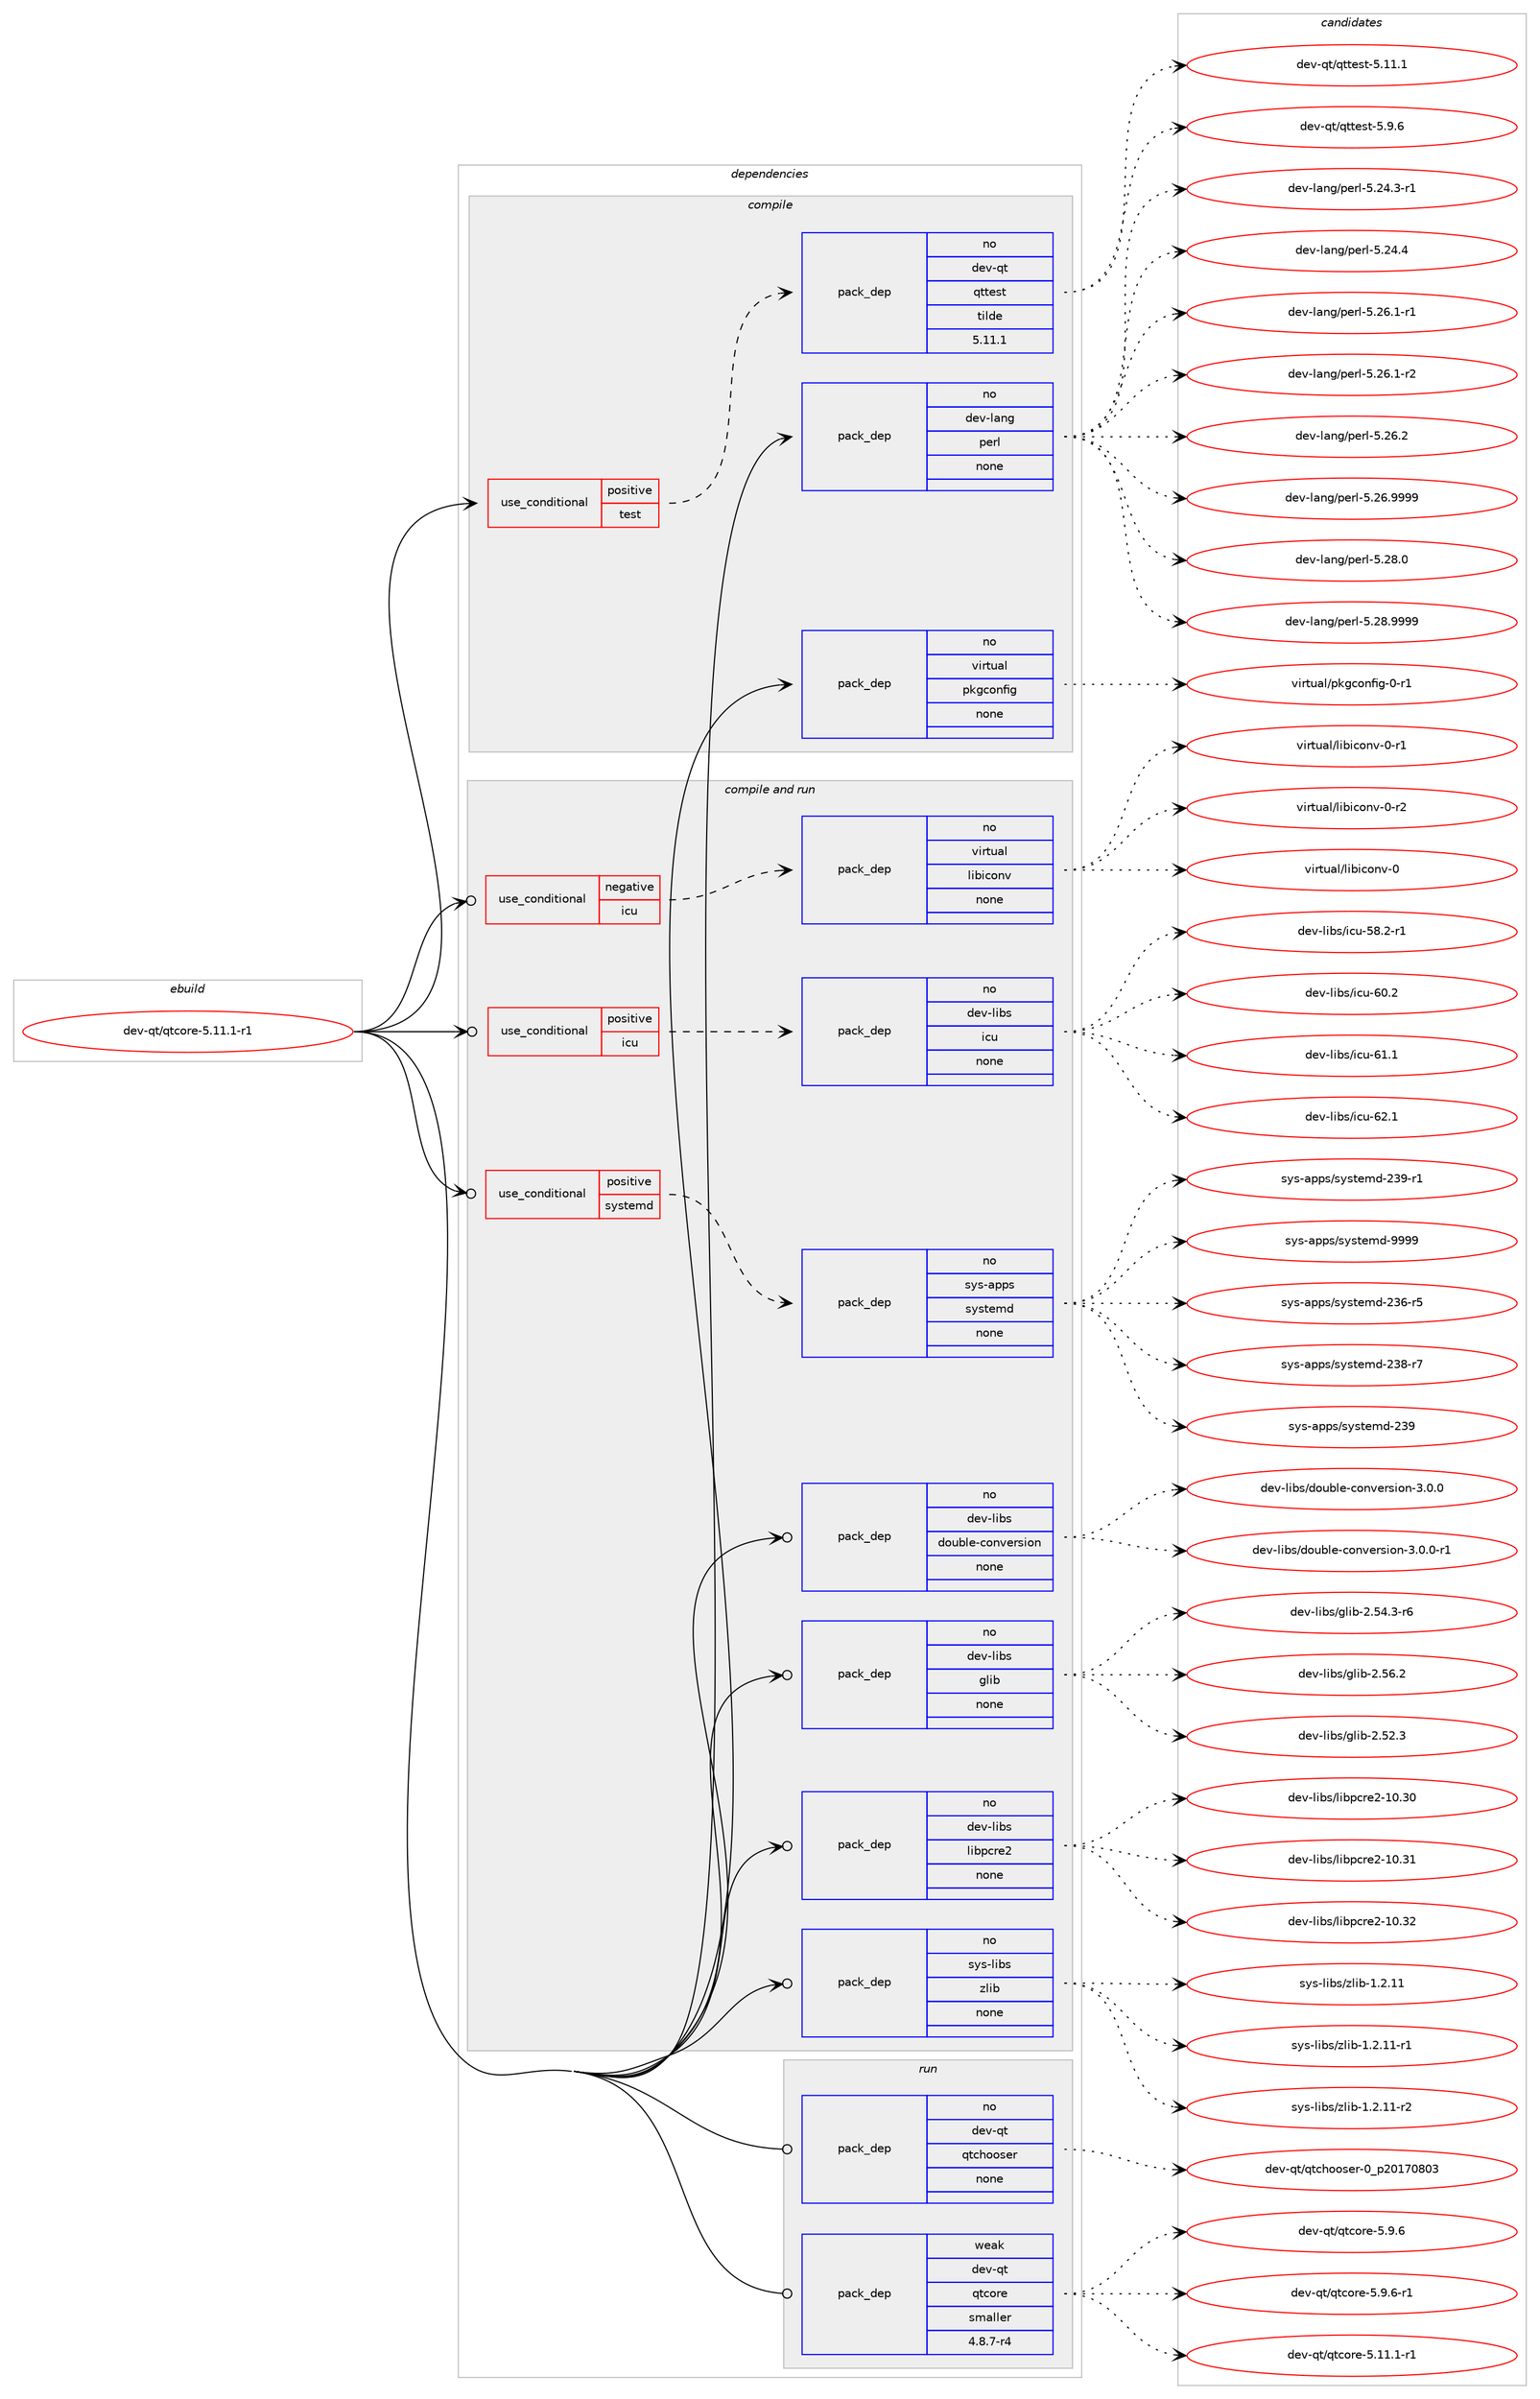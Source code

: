 digraph prolog {

# *************
# Graph options
# *************

newrank=true;
concentrate=true;
compound=true;
graph [rankdir=LR,fontname=Helvetica,fontsize=10,ranksep=1.5];#, ranksep=2.5, nodesep=0.2];
edge  [arrowhead=vee];
node  [fontname=Helvetica,fontsize=10];

# **********
# The ebuild
# **********

subgraph cluster_leftcol {
color=gray;
rank=same;
label=<<i>ebuild</i>>;
id [label="dev-qt/qtcore-5.11.1-r1", color=red, width=4, href="../dev-qt/qtcore-5.11.1-r1.svg"];
}

# ****************
# The dependencies
# ****************

subgraph cluster_midcol {
color=gray;
label=<<i>dependencies</i>>;
subgraph cluster_compile {
fillcolor="#eeeeee";
style=filled;
label=<<i>compile</i>>;
subgraph cond1224 {
dependency5401 [label=<<TABLE BORDER="0" CELLBORDER="1" CELLSPACING="0" CELLPADDING="4"><TR><TD ROWSPAN="3" CELLPADDING="10">use_conditional</TD></TR><TR><TD>positive</TD></TR><TR><TD>test</TD></TR></TABLE>>, shape=none, color=red];
subgraph pack4052 {
dependency5402 [label=<<TABLE BORDER="0" CELLBORDER="1" CELLSPACING="0" CELLPADDING="4" WIDTH="220"><TR><TD ROWSPAN="6" CELLPADDING="30">pack_dep</TD></TR><TR><TD WIDTH="110">no</TD></TR><TR><TD>dev-qt</TD></TR><TR><TD>qttest</TD></TR><TR><TD>tilde</TD></TR><TR><TD>5.11.1</TD></TR></TABLE>>, shape=none, color=blue];
}
dependency5401:e -> dependency5402:w [weight=20,style="dashed",arrowhead="vee"];
}
id:e -> dependency5401:w [weight=20,style="solid",arrowhead="vee"];
subgraph pack4053 {
dependency5403 [label=<<TABLE BORDER="0" CELLBORDER="1" CELLSPACING="0" CELLPADDING="4" WIDTH="220"><TR><TD ROWSPAN="6" CELLPADDING="30">pack_dep</TD></TR><TR><TD WIDTH="110">no</TD></TR><TR><TD>dev-lang</TD></TR><TR><TD>perl</TD></TR><TR><TD>none</TD></TR><TR><TD></TD></TR></TABLE>>, shape=none, color=blue];
}
id:e -> dependency5403:w [weight=20,style="solid",arrowhead="vee"];
subgraph pack4054 {
dependency5404 [label=<<TABLE BORDER="0" CELLBORDER="1" CELLSPACING="0" CELLPADDING="4" WIDTH="220"><TR><TD ROWSPAN="6" CELLPADDING="30">pack_dep</TD></TR><TR><TD WIDTH="110">no</TD></TR><TR><TD>virtual</TD></TR><TR><TD>pkgconfig</TD></TR><TR><TD>none</TD></TR><TR><TD></TD></TR></TABLE>>, shape=none, color=blue];
}
id:e -> dependency5404:w [weight=20,style="solid",arrowhead="vee"];
}
subgraph cluster_compileandrun {
fillcolor="#eeeeee";
style=filled;
label=<<i>compile and run</i>>;
subgraph cond1225 {
dependency5405 [label=<<TABLE BORDER="0" CELLBORDER="1" CELLSPACING="0" CELLPADDING="4"><TR><TD ROWSPAN="3" CELLPADDING="10">use_conditional</TD></TR><TR><TD>negative</TD></TR><TR><TD>icu</TD></TR></TABLE>>, shape=none, color=red];
subgraph pack4055 {
dependency5406 [label=<<TABLE BORDER="0" CELLBORDER="1" CELLSPACING="0" CELLPADDING="4" WIDTH="220"><TR><TD ROWSPAN="6" CELLPADDING="30">pack_dep</TD></TR><TR><TD WIDTH="110">no</TD></TR><TR><TD>virtual</TD></TR><TR><TD>libiconv</TD></TR><TR><TD>none</TD></TR><TR><TD></TD></TR></TABLE>>, shape=none, color=blue];
}
dependency5405:e -> dependency5406:w [weight=20,style="dashed",arrowhead="vee"];
}
id:e -> dependency5405:w [weight=20,style="solid",arrowhead="odotvee"];
subgraph cond1226 {
dependency5407 [label=<<TABLE BORDER="0" CELLBORDER="1" CELLSPACING="0" CELLPADDING="4"><TR><TD ROWSPAN="3" CELLPADDING="10">use_conditional</TD></TR><TR><TD>positive</TD></TR><TR><TD>icu</TD></TR></TABLE>>, shape=none, color=red];
subgraph pack4056 {
dependency5408 [label=<<TABLE BORDER="0" CELLBORDER="1" CELLSPACING="0" CELLPADDING="4" WIDTH="220"><TR><TD ROWSPAN="6" CELLPADDING="30">pack_dep</TD></TR><TR><TD WIDTH="110">no</TD></TR><TR><TD>dev-libs</TD></TR><TR><TD>icu</TD></TR><TR><TD>none</TD></TR><TR><TD></TD></TR></TABLE>>, shape=none, color=blue];
}
dependency5407:e -> dependency5408:w [weight=20,style="dashed",arrowhead="vee"];
}
id:e -> dependency5407:w [weight=20,style="solid",arrowhead="odotvee"];
subgraph cond1227 {
dependency5409 [label=<<TABLE BORDER="0" CELLBORDER="1" CELLSPACING="0" CELLPADDING="4"><TR><TD ROWSPAN="3" CELLPADDING="10">use_conditional</TD></TR><TR><TD>positive</TD></TR><TR><TD>systemd</TD></TR></TABLE>>, shape=none, color=red];
subgraph pack4057 {
dependency5410 [label=<<TABLE BORDER="0" CELLBORDER="1" CELLSPACING="0" CELLPADDING="4" WIDTH="220"><TR><TD ROWSPAN="6" CELLPADDING="30">pack_dep</TD></TR><TR><TD WIDTH="110">no</TD></TR><TR><TD>sys-apps</TD></TR><TR><TD>systemd</TD></TR><TR><TD>none</TD></TR><TR><TD></TD></TR></TABLE>>, shape=none, color=blue];
}
dependency5409:e -> dependency5410:w [weight=20,style="dashed",arrowhead="vee"];
}
id:e -> dependency5409:w [weight=20,style="solid",arrowhead="odotvee"];
subgraph pack4058 {
dependency5411 [label=<<TABLE BORDER="0" CELLBORDER="1" CELLSPACING="0" CELLPADDING="4" WIDTH="220"><TR><TD ROWSPAN="6" CELLPADDING="30">pack_dep</TD></TR><TR><TD WIDTH="110">no</TD></TR><TR><TD>dev-libs</TD></TR><TR><TD>double-conversion</TD></TR><TR><TD>none</TD></TR><TR><TD></TD></TR></TABLE>>, shape=none, color=blue];
}
id:e -> dependency5411:w [weight=20,style="solid",arrowhead="odotvee"];
subgraph pack4059 {
dependency5412 [label=<<TABLE BORDER="0" CELLBORDER="1" CELLSPACING="0" CELLPADDING="4" WIDTH="220"><TR><TD ROWSPAN="6" CELLPADDING="30">pack_dep</TD></TR><TR><TD WIDTH="110">no</TD></TR><TR><TD>dev-libs</TD></TR><TR><TD>glib</TD></TR><TR><TD>none</TD></TR><TR><TD></TD></TR></TABLE>>, shape=none, color=blue];
}
id:e -> dependency5412:w [weight=20,style="solid",arrowhead="odotvee"];
subgraph pack4060 {
dependency5413 [label=<<TABLE BORDER="0" CELLBORDER="1" CELLSPACING="0" CELLPADDING="4" WIDTH="220"><TR><TD ROWSPAN="6" CELLPADDING="30">pack_dep</TD></TR><TR><TD WIDTH="110">no</TD></TR><TR><TD>dev-libs</TD></TR><TR><TD>libpcre2</TD></TR><TR><TD>none</TD></TR><TR><TD></TD></TR></TABLE>>, shape=none, color=blue];
}
id:e -> dependency5413:w [weight=20,style="solid",arrowhead="odotvee"];
subgraph pack4061 {
dependency5414 [label=<<TABLE BORDER="0" CELLBORDER="1" CELLSPACING="0" CELLPADDING="4" WIDTH="220"><TR><TD ROWSPAN="6" CELLPADDING="30">pack_dep</TD></TR><TR><TD WIDTH="110">no</TD></TR><TR><TD>sys-libs</TD></TR><TR><TD>zlib</TD></TR><TR><TD>none</TD></TR><TR><TD></TD></TR></TABLE>>, shape=none, color=blue];
}
id:e -> dependency5414:w [weight=20,style="solid",arrowhead="odotvee"];
}
subgraph cluster_run {
fillcolor="#eeeeee";
style=filled;
label=<<i>run</i>>;
subgraph pack4062 {
dependency5415 [label=<<TABLE BORDER="0" CELLBORDER="1" CELLSPACING="0" CELLPADDING="4" WIDTH="220"><TR><TD ROWSPAN="6" CELLPADDING="30">pack_dep</TD></TR><TR><TD WIDTH="110">no</TD></TR><TR><TD>dev-qt</TD></TR><TR><TD>qtchooser</TD></TR><TR><TD>none</TD></TR><TR><TD></TD></TR></TABLE>>, shape=none, color=blue];
}
id:e -> dependency5415:w [weight=20,style="solid",arrowhead="odot"];
subgraph pack4063 {
dependency5416 [label=<<TABLE BORDER="0" CELLBORDER="1" CELLSPACING="0" CELLPADDING="4" WIDTH="220"><TR><TD ROWSPAN="6" CELLPADDING="30">pack_dep</TD></TR><TR><TD WIDTH="110">weak</TD></TR><TR><TD>dev-qt</TD></TR><TR><TD>qtcore</TD></TR><TR><TD>smaller</TD></TR><TR><TD>4.8.7-r4</TD></TR></TABLE>>, shape=none, color=blue];
}
id:e -> dependency5416:w [weight=20,style="solid",arrowhead="odot"];
}
}

# **************
# The candidates
# **************

subgraph cluster_choices {
rank=same;
color=gray;
label=<<i>candidates</i>>;

subgraph choice4052 {
color=black;
nodesep=1;
choice100101118451131164711311611610111511645534649494649 [label="dev-qt/qttest-5.11.1", color=red, width=4,href="../dev-qt/qttest-5.11.1.svg"];
choice1001011184511311647113116116101115116455346574654 [label="dev-qt/qttest-5.9.6", color=red, width=4,href="../dev-qt/qttest-5.9.6.svg"];
dependency5402:e -> choice100101118451131164711311611610111511645534649494649:w [style=dotted,weight="100"];
dependency5402:e -> choice1001011184511311647113116116101115116455346574654:w [style=dotted,weight="100"];
}
subgraph choice4053 {
color=black;
nodesep=1;
choice100101118451089711010347112101114108455346505246514511449 [label="dev-lang/perl-5.24.3-r1", color=red, width=4,href="../dev-lang/perl-5.24.3-r1.svg"];
choice10010111845108971101034711210111410845534650524652 [label="dev-lang/perl-5.24.4", color=red, width=4,href="../dev-lang/perl-5.24.4.svg"];
choice100101118451089711010347112101114108455346505446494511449 [label="dev-lang/perl-5.26.1-r1", color=red, width=4,href="../dev-lang/perl-5.26.1-r1.svg"];
choice100101118451089711010347112101114108455346505446494511450 [label="dev-lang/perl-5.26.1-r2", color=red, width=4,href="../dev-lang/perl-5.26.1-r2.svg"];
choice10010111845108971101034711210111410845534650544650 [label="dev-lang/perl-5.26.2", color=red, width=4,href="../dev-lang/perl-5.26.2.svg"];
choice10010111845108971101034711210111410845534650544657575757 [label="dev-lang/perl-5.26.9999", color=red, width=4,href="../dev-lang/perl-5.26.9999.svg"];
choice10010111845108971101034711210111410845534650564648 [label="dev-lang/perl-5.28.0", color=red, width=4,href="../dev-lang/perl-5.28.0.svg"];
choice10010111845108971101034711210111410845534650564657575757 [label="dev-lang/perl-5.28.9999", color=red, width=4,href="../dev-lang/perl-5.28.9999.svg"];
dependency5403:e -> choice100101118451089711010347112101114108455346505246514511449:w [style=dotted,weight="100"];
dependency5403:e -> choice10010111845108971101034711210111410845534650524652:w [style=dotted,weight="100"];
dependency5403:e -> choice100101118451089711010347112101114108455346505446494511449:w [style=dotted,weight="100"];
dependency5403:e -> choice100101118451089711010347112101114108455346505446494511450:w [style=dotted,weight="100"];
dependency5403:e -> choice10010111845108971101034711210111410845534650544650:w [style=dotted,weight="100"];
dependency5403:e -> choice10010111845108971101034711210111410845534650544657575757:w [style=dotted,weight="100"];
dependency5403:e -> choice10010111845108971101034711210111410845534650564648:w [style=dotted,weight="100"];
dependency5403:e -> choice10010111845108971101034711210111410845534650564657575757:w [style=dotted,weight="100"];
}
subgraph choice4054 {
color=black;
nodesep=1;
choice11810511411611797108471121071039911111010210510345484511449 [label="virtual/pkgconfig-0-r1", color=red, width=4,href="../virtual/pkgconfig-0-r1.svg"];
dependency5404:e -> choice11810511411611797108471121071039911111010210510345484511449:w [style=dotted,weight="100"];
}
subgraph choice4055 {
color=black;
nodesep=1;
choice118105114116117971084710810598105991111101184548 [label="virtual/libiconv-0", color=red, width=4,href="../virtual/libiconv-0.svg"];
choice1181051141161179710847108105981059911111011845484511449 [label="virtual/libiconv-0-r1", color=red, width=4,href="../virtual/libiconv-0-r1.svg"];
choice1181051141161179710847108105981059911111011845484511450 [label="virtual/libiconv-0-r2", color=red, width=4,href="../virtual/libiconv-0-r2.svg"];
dependency5406:e -> choice118105114116117971084710810598105991111101184548:w [style=dotted,weight="100"];
dependency5406:e -> choice1181051141161179710847108105981059911111011845484511449:w [style=dotted,weight="100"];
dependency5406:e -> choice1181051141161179710847108105981059911111011845484511450:w [style=dotted,weight="100"];
}
subgraph choice4056 {
color=black;
nodesep=1;
choice1001011184510810598115471059911745535646504511449 [label="dev-libs/icu-58.2-r1", color=red, width=4,href="../dev-libs/icu-58.2-r1.svg"];
choice100101118451081059811547105991174554484650 [label="dev-libs/icu-60.2", color=red, width=4,href="../dev-libs/icu-60.2.svg"];
choice100101118451081059811547105991174554494649 [label="dev-libs/icu-61.1", color=red, width=4,href="../dev-libs/icu-61.1.svg"];
choice100101118451081059811547105991174554504649 [label="dev-libs/icu-62.1", color=red, width=4,href="../dev-libs/icu-62.1.svg"];
dependency5408:e -> choice1001011184510810598115471059911745535646504511449:w [style=dotted,weight="100"];
dependency5408:e -> choice100101118451081059811547105991174554484650:w [style=dotted,weight="100"];
dependency5408:e -> choice100101118451081059811547105991174554494649:w [style=dotted,weight="100"];
dependency5408:e -> choice100101118451081059811547105991174554504649:w [style=dotted,weight="100"];
}
subgraph choice4057 {
color=black;
nodesep=1;
choice115121115459711211211547115121115116101109100455051544511453 [label="sys-apps/systemd-236-r5", color=red, width=4,href="../sys-apps/systemd-236-r5.svg"];
choice115121115459711211211547115121115116101109100455051564511455 [label="sys-apps/systemd-238-r7", color=red, width=4,href="../sys-apps/systemd-238-r7.svg"];
choice11512111545971121121154711512111511610110910045505157 [label="sys-apps/systemd-239", color=red, width=4,href="../sys-apps/systemd-239.svg"];
choice115121115459711211211547115121115116101109100455051574511449 [label="sys-apps/systemd-239-r1", color=red, width=4,href="../sys-apps/systemd-239-r1.svg"];
choice1151211154597112112115471151211151161011091004557575757 [label="sys-apps/systemd-9999", color=red, width=4,href="../sys-apps/systemd-9999.svg"];
dependency5410:e -> choice115121115459711211211547115121115116101109100455051544511453:w [style=dotted,weight="100"];
dependency5410:e -> choice115121115459711211211547115121115116101109100455051564511455:w [style=dotted,weight="100"];
dependency5410:e -> choice11512111545971121121154711512111511610110910045505157:w [style=dotted,weight="100"];
dependency5410:e -> choice115121115459711211211547115121115116101109100455051574511449:w [style=dotted,weight="100"];
dependency5410:e -> choice1151211154597112112115471151211151161011091004557575757:w [style=dotted,weight="100"];
}
subgraph choice4058 {
color=black;
nodesep=1;
choice100101118451081059811547100111117981081014599111110118101114115105111110455146484648 [label="dev-libs/double-conversion-3.0.0", color=red, width=4,href="../dev-libs/double-conversion-3.0.0.svg"];
choice1001011184510810598115471001111179810810145991111101181011141151051111104551464846484511449 [label="dev-libs/double-conversion-3.0.0-r1", color=red, width=4,href="../dev-libs/double-conversion-3.0.0-r1.svg"];
dependency5411:e -> choice100101118451081059811547100111117981081014599111110118101114115105111110455146484648:w [style=dotted,weight="100"];
dependency5411:e -> choice1001011184510810598115471001111179810810145991111101181011141151051111104551464846484511449:w [style=dotted,weight="100"];
}
subgraph choice4059 {
color=black;
nodesep=1;
choice1001011184510810598115471031081059845504653504651 [label="dev-libs/glib-2.52.3", color=red, width=4,href="../dev-libs/glib-2.52.3.svg"];
choice10010111845108105981154710310810598455046535246514511454 [label="dev-libs/glib-2.54.3-r6", color=red, width=4,href="../dev-libs/glib-2.54.3-r6.svg"];
choice1001011184510810598115471031081059845504653544650 [label="dev-libs/glib-2.56.2", color=red, width=4,href="../dev-libs/glib-2.56.2.svg"];
dependency5412:e -> choice1001011184510810598115471031081059845504653504651:w [style=dotted,weight="100"];
dependency5412:e -> choice10010111845108105981154710310810598455046535246514511454:w [style=dotted,weight="100"];
dependency5412:e -> choice1001011184510810598115471031081059845504653544650:w [style=dotted,weight="100"];
}
subgraph choice4060 {
color=black;
nodesep=1;
choice100101118451081059811547108105981129911410150454948465148 [label="dev-libs/libpcre2-10.30", color=red, width=4,href="../dev-libs/libpcre2-10.30.svg"];
choice100101118451081059811547108105981129911410150454948465149 [label="dev-libs/libpcre2-10.31", color=red, width=4,href="../dev-libs/libpcre2-10.31.svg"];
choice100101118451081059811547108105981129911410150454948465150 [label="dev-libs/libpcre2-10.32", color=red, width=4,href="../dev-libs/libpcre2-10.32.svg"];
dependency5413:e -> choice100101118451081059811547108105981129911410150454948465148:w [style=dotted,weight="100"];
dependency5413:e -> choice100101118451081059811547108105981129911410150454948465149:w [style=dotted,weight="100"];
dependency5413:e -> choice100101118451081059811547108105981129911410150454948465150:w [style=dotted,weight="100"];
}
subgraph choice4061 {
color=black;
nodesep=1;
choice1151211154510810598115471221081059845494650464949 [label="sys-libs/zlib-1.2.11", color=red, width=4,href="../sys-libs/zlib-1.2.11.svg"];
choice11512111545108105981154712210810598454946504649494511449 [label="sys-libs/zlib-1.2.11-r1", color=red, width=4,href="../sys-libs/zlib-1.2.11-r1.svg"];
choice11512111545108105981154712210810598454946504649494511450 [label="sys-libs/zlib-1.2.11-r2", color=red, width=4,href="../sys-libs/zlib-1.2.11-r2.svg"];
dependency5414:e -> choice1151211154510810598115471221081059845494650464949:w [style=dotted,weight="100"];
dependency5414:e -> choice11512111545108105981154712210810598454946504649494511449:w [style=dotted,weight="100"];
dependency5414:e -> choice11512111545108105981154712210810598454946504649494511450:w [style=dotted,weight="100"];
}
subgraph choice4062 {
color=black;
nodesep=1;
choice1001011184511311647113116991041111111151011144548951125048495548564851 [label="dev-qt/qtchooser-0_p20170803", color=red, width=4,href="../dev-qt/qtchooser-0_p20170803.svg"];
dependency5415:e -> choice1001011184511311647113116991041111111151011144548951125048495548564851:w [style=dotted,weight="100"];
}
subgraph choice4063 {
color=black;
nodesep=1;
choice100101118451131164711311699111114101455346494946494511449 [label="dev-qt/qtcore-5.11.1-r1", color=red, width=4,href="../dev-qt/qtcore-5.11.1-r1.svg"];
choice100101118451131164711311699111114101455346574654 [label="dev-qt/qtcore-5.9.6", color=red, width=4,href="../dev-qt/qtcore-5.9.6.svg"];
choice1001011184511311647113116991111141014553465746544511449 [label="dev-qt/qtcore-5.9.6-r1", color=red, width=4,href="../dev-qt/qtcore-5.9.6-r1.svg"];
dependency5416:e -> choice100101118451131164711311699111114101455346494946494511449:w [style=dotted,weight="100"];
dependency5416:e -> choice100101118451131164711311699111114101455346574654:w [style=dotted,weight="100"];
dependency5416:e -> choice1001011184511311647113116991111141014553465746544511449:w [style=dotted,weight="100"];
}
}

}
